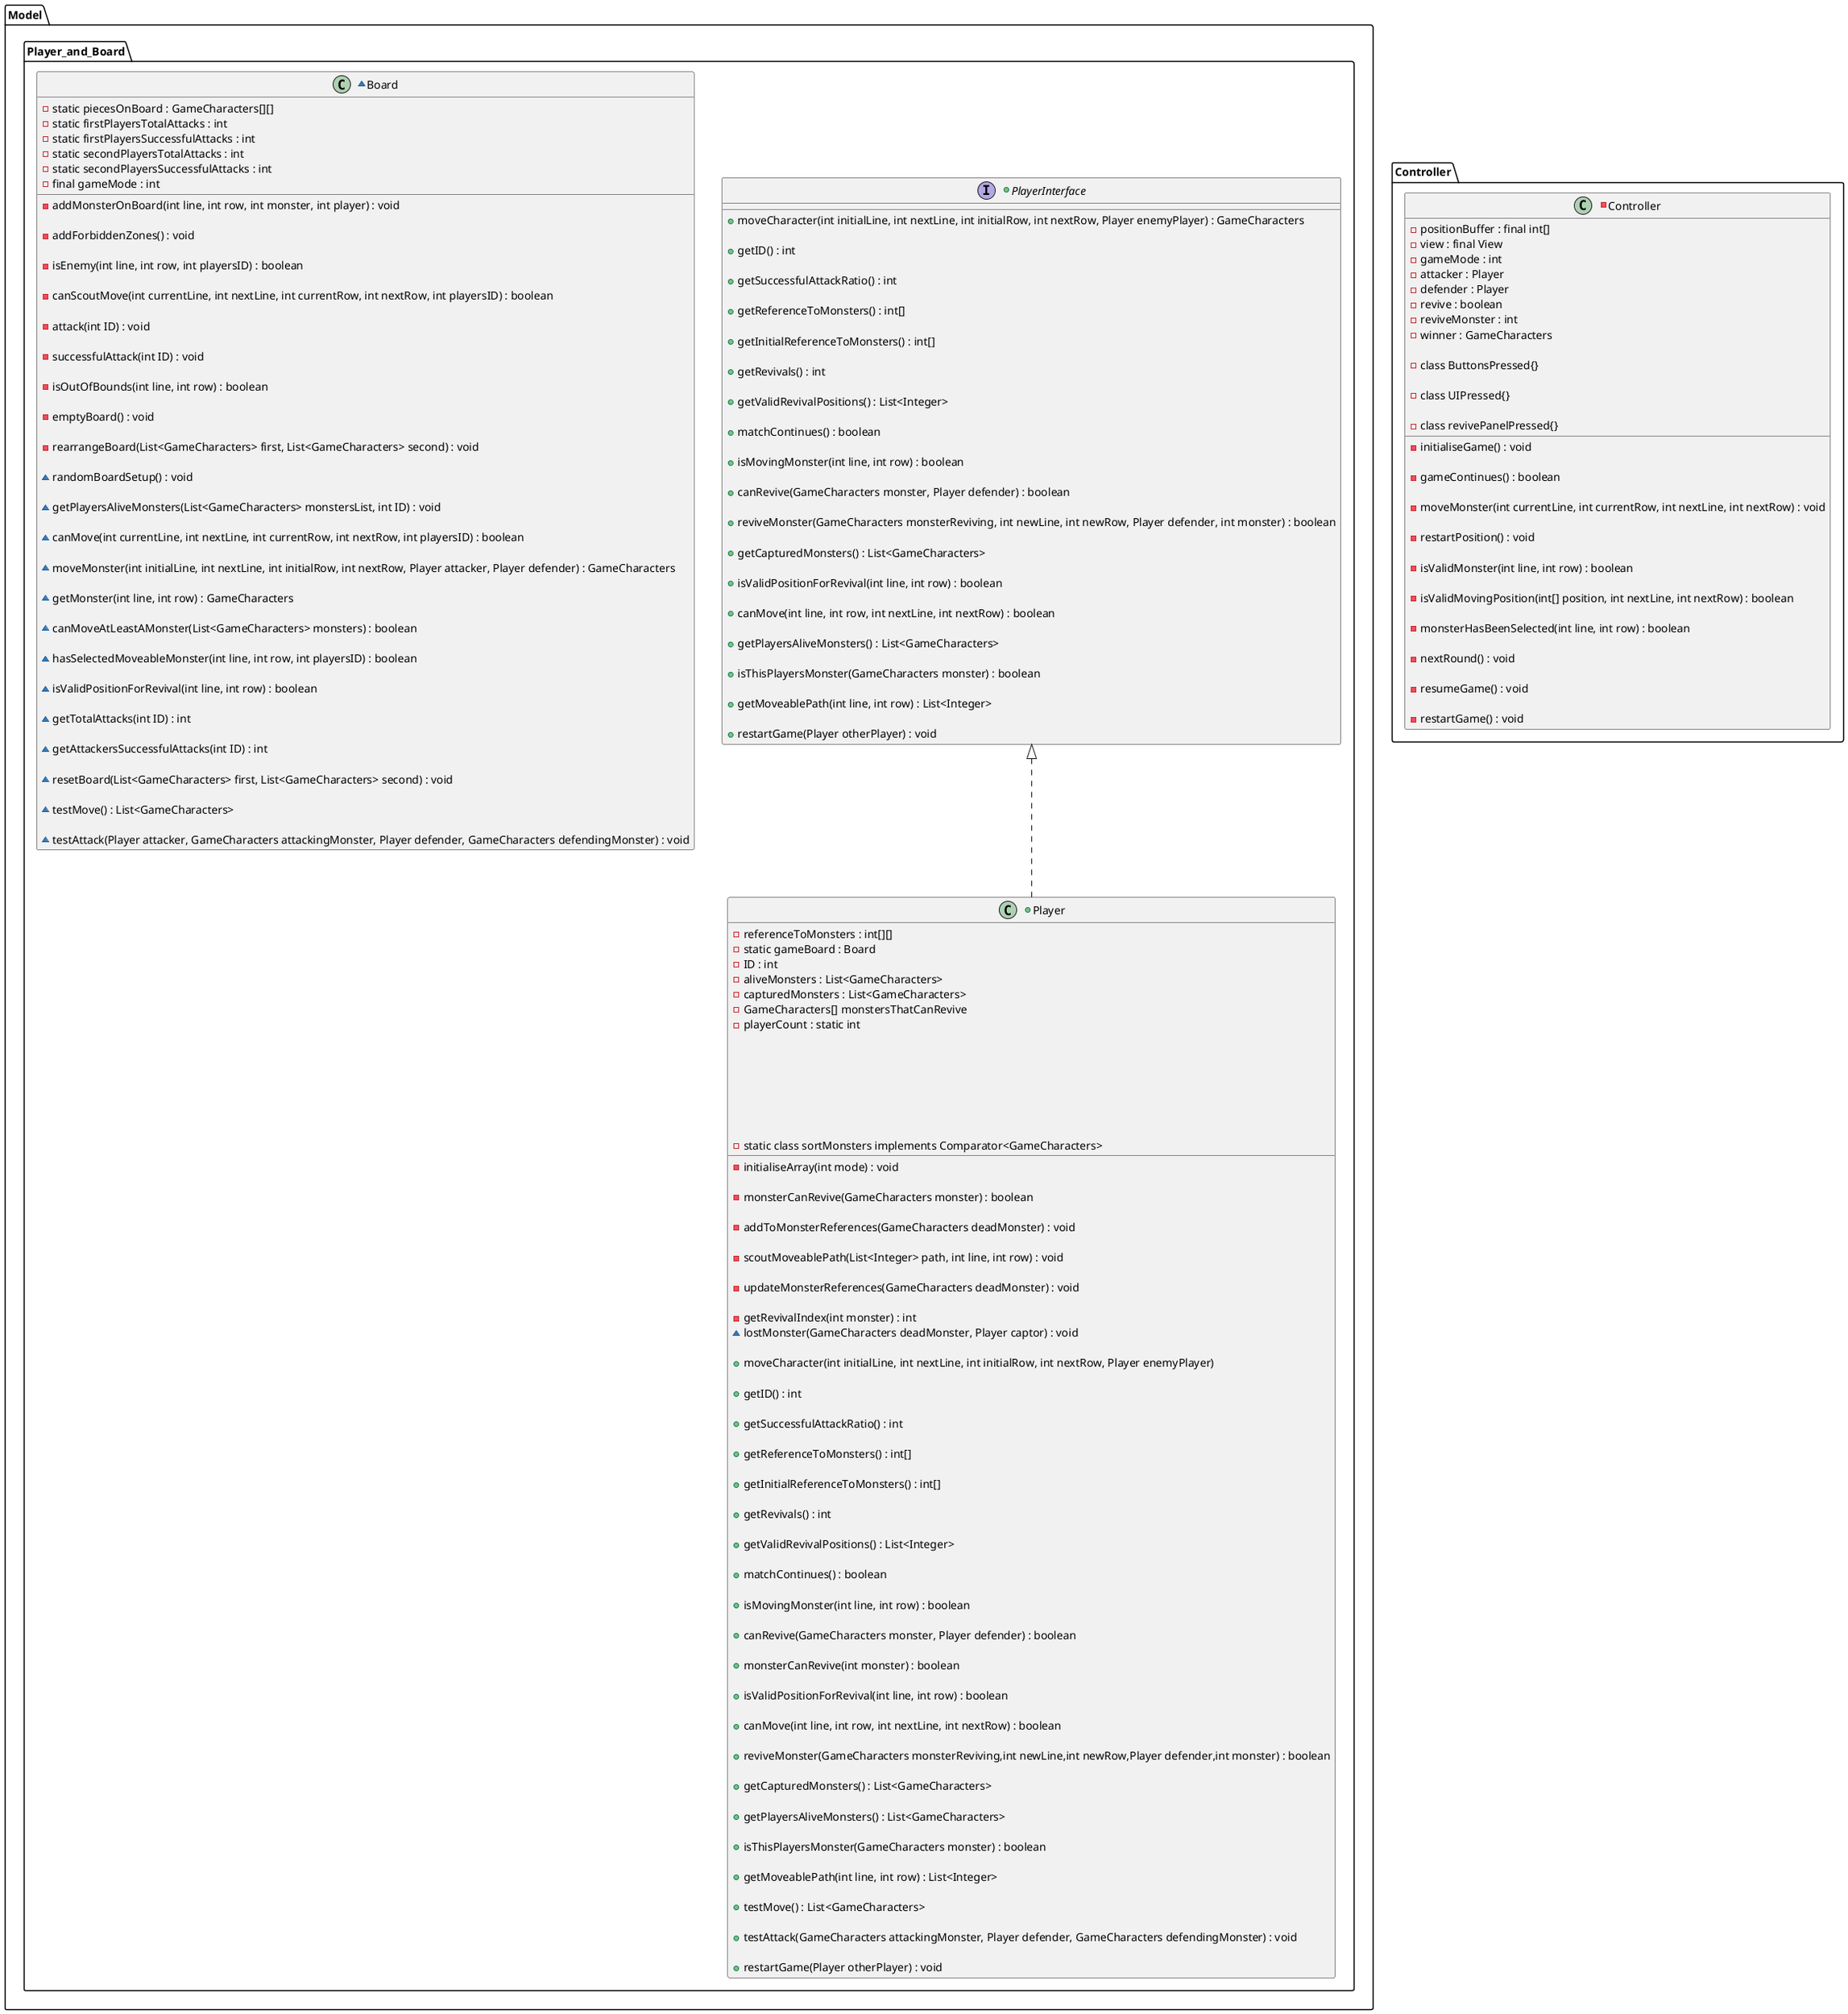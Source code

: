 @startuml
'https://plantuml.com/sequence-diagram

package Model{
package Player_and_Board{
+interface PlayerInterface {

    + moveCharacter(int initialLine, int nextLine, int initialRow, int nextRow, Player enemyPlayer) : GameCharacters

    + getID() : int

    + getSuccessfulAttackRatio() : int

    + getReferenceToMonsters() : int[]

    + getInitialReferenceToMonsters() : int[]

    + getRevivals() : int

    + getValidRevivalPositions() : List<Integer>

    + matchContinues() : boolean

    + isMovingMonster(int line, int row) : boolean

    + canRevive(GameCharacters monster, Player defender) : boolean

    + reviveMonster(GameCharacters monsterReviving, int newLine, int newRow, Player defender, int monster) : boolean

    + getCapturedMonsters() : List<GameCharacters>

    + isValidPositionForRevival(int line, int row) : boolean

    + canMove(int line, int row, int nextLine, int nextRow) : boolean

    + getPlayersAliveMonsters() : List<GameCharacters>

    + isThisPlayersMonster(GameCharacters monster) : boolean

    + getMoveablePath(int line, int row) : List<Integer>

    + restartGame(Player otherPlayer) : void

}


+class Player implements PlayerInterface{
   - referenceToMonsters : int[][]
   - static gameBoard : Board
   - ID : int
   - aliveMonsters : List<GameCharacters>
   - capturedMonsters : List<GameCharacters>
   - GameCharacters[] monstersThatCanRevive
   - playerCount : static int

   - initialiseArray(int mode) : void

   - monsterCanRevive(GameCharacters monster) : boolean

   - addToMonsterReferences(GameCharacters deadMonster) : void

   - scoutMoveablePath(List<Integer> path, int line, int row) : void

   - updateMonsterReferences(GameCharacters deadMonster) : void

   - getRevivalIndex(int monster) : int

   - static class sortMonsters implements Comparator<GameCharacters>

   ~ lostMonster(GameCharacters deadMonster, Player captor) : void

   + moveCharacter(int initialLine, int nextLine, int initialRow, int nextRow, Player enemyPlayer)

   + getID() : int

   + getSuccessfulAttackRatio() : int

   + getReferenceToMonsters() : int[]

   + getInitialReferenceToMonsters() : int[]

   + getRevivals() : int

   + getValidRevivalPositions() : List<Integer>

   + matchContinues() : boolean

   + isMovingMonster(int line, int row) : boolean

   + canRevive(GameCharacters monster, Player defender) : boolean

   + monsterCanRevive(int monster) : boolean

   + isValidPositionForRevival(int line, int row) : boolean

   + canMove(int line, int row, int nextLine, int nextRow) : boolean

   + reviveMonster(GameCharacters monsterReviving,int newLine,int newRow,Player defender,int monster) : boolean

   + getCapturedMonsters() : List<GameCharacters>

   + getPlayersAliveMonsters() : List<GameCharacters>

   + isThisPlayersMonster(GameCharacters monster) : boolean

   + getMoveablePath(int line, int row) : List<Integer>

   + testMove() : List<GameCharacters>

   + testAttack(GameCharacters attackingMonster, Player defender, GameCharacters defendingMonster) : void

   + restartGame(Player otherPlayer) : void

}

~class Board{

    - static piecesOnBoard : GameCharacters[][]
    - static firstPlayersTotalAttacks : int
    - static firstPlayersSuccessfulAttacks : int
    - static secondPlayersTotalAttacks : int
    - static secondPlayersSuccessfulAttacks : int
    - final gameMode : int


    - addMonsterOnBoard(int line, int row, int monster, int player) : void

    - addForbiddenZones() : void

    - isEnemy(int line, int row, int playersID) : boolean

    - canScoutMove(int currentLine, int nextLine, int currentRow, int nextRow, int playersID) : boolean

    - attack(int ID) : void

    - successfulAttack(int ID) : void

    - isOutOfBounds(int line, int row) : boolean

    - emptyBoard() : void

    - rearrangeBoard(List<GameCharacters> first, List<GameCharacters> second) : void

    ~ randomBoardSetup() : void

    ~ getPlayersAliveMonsters(List<GameCharacters> monstersList, int ID) : void

    ~ canMove(int currentLine, int nextLine, int currentRow, int nextRow, int playersID) : boolean

    ~ moveMonster(int initialLine, int nextLine, int initialRow, int nextRow, Player attacker, Player defender) : GameCharacters

    ~ getMonster(int line, int row) : GameCharacters

    ~ canMoveAtLeastAMonster(List<GameCharacters> monsters) : boolean

    ~ hasSelectedMoveableMonster(int line, int row, int playersID) : boolean

    ~ isValidPositionForRevival(int line, int row) : boolean

    ~ getTotalAttacks(int ID) : int

    ~ getAttackersSuccessfulAttacks(int ID) : int

    ~ resetBoard(List<GameCharacters> first, List<GameCharacters> second) : void

    ~ testMove() : List<GameCharacters>

    ~ testAttack(Player attacker, GameCharacters attackingMonster, Player defender, GameCharacters defendingMonster) : void

}
}

}

package Controller{

    -class Controller {
        - positionBuffer : final int[]
        - view : final View
        - gameMode : int
        - attacker : Player
        - defender : Player
        - revive : boolean
        - reviveMonster : int
        - winner : GameCharacters

        - class ButtonsPressed{}

        - class UIPressed{}

        - class revivePanelPressed{}

        - initialiseGame() : void

        - gameContinues() : boolean

        - moveMonster(int currentLine, int currentRow, int nextLine, int nextRow) : void

        - restartPosition() : void

        - isValidMonster(int line, int row) : boolean

        - isValidMovingPosition(int[] position, int nextLine, int nextRow) : boolean

        - monsterHasBeenSelected(int line, int row) : boolean

        - nextRound() : void

        - resumeGame() : void

        - restartGame() : void
    }

}




@enduml